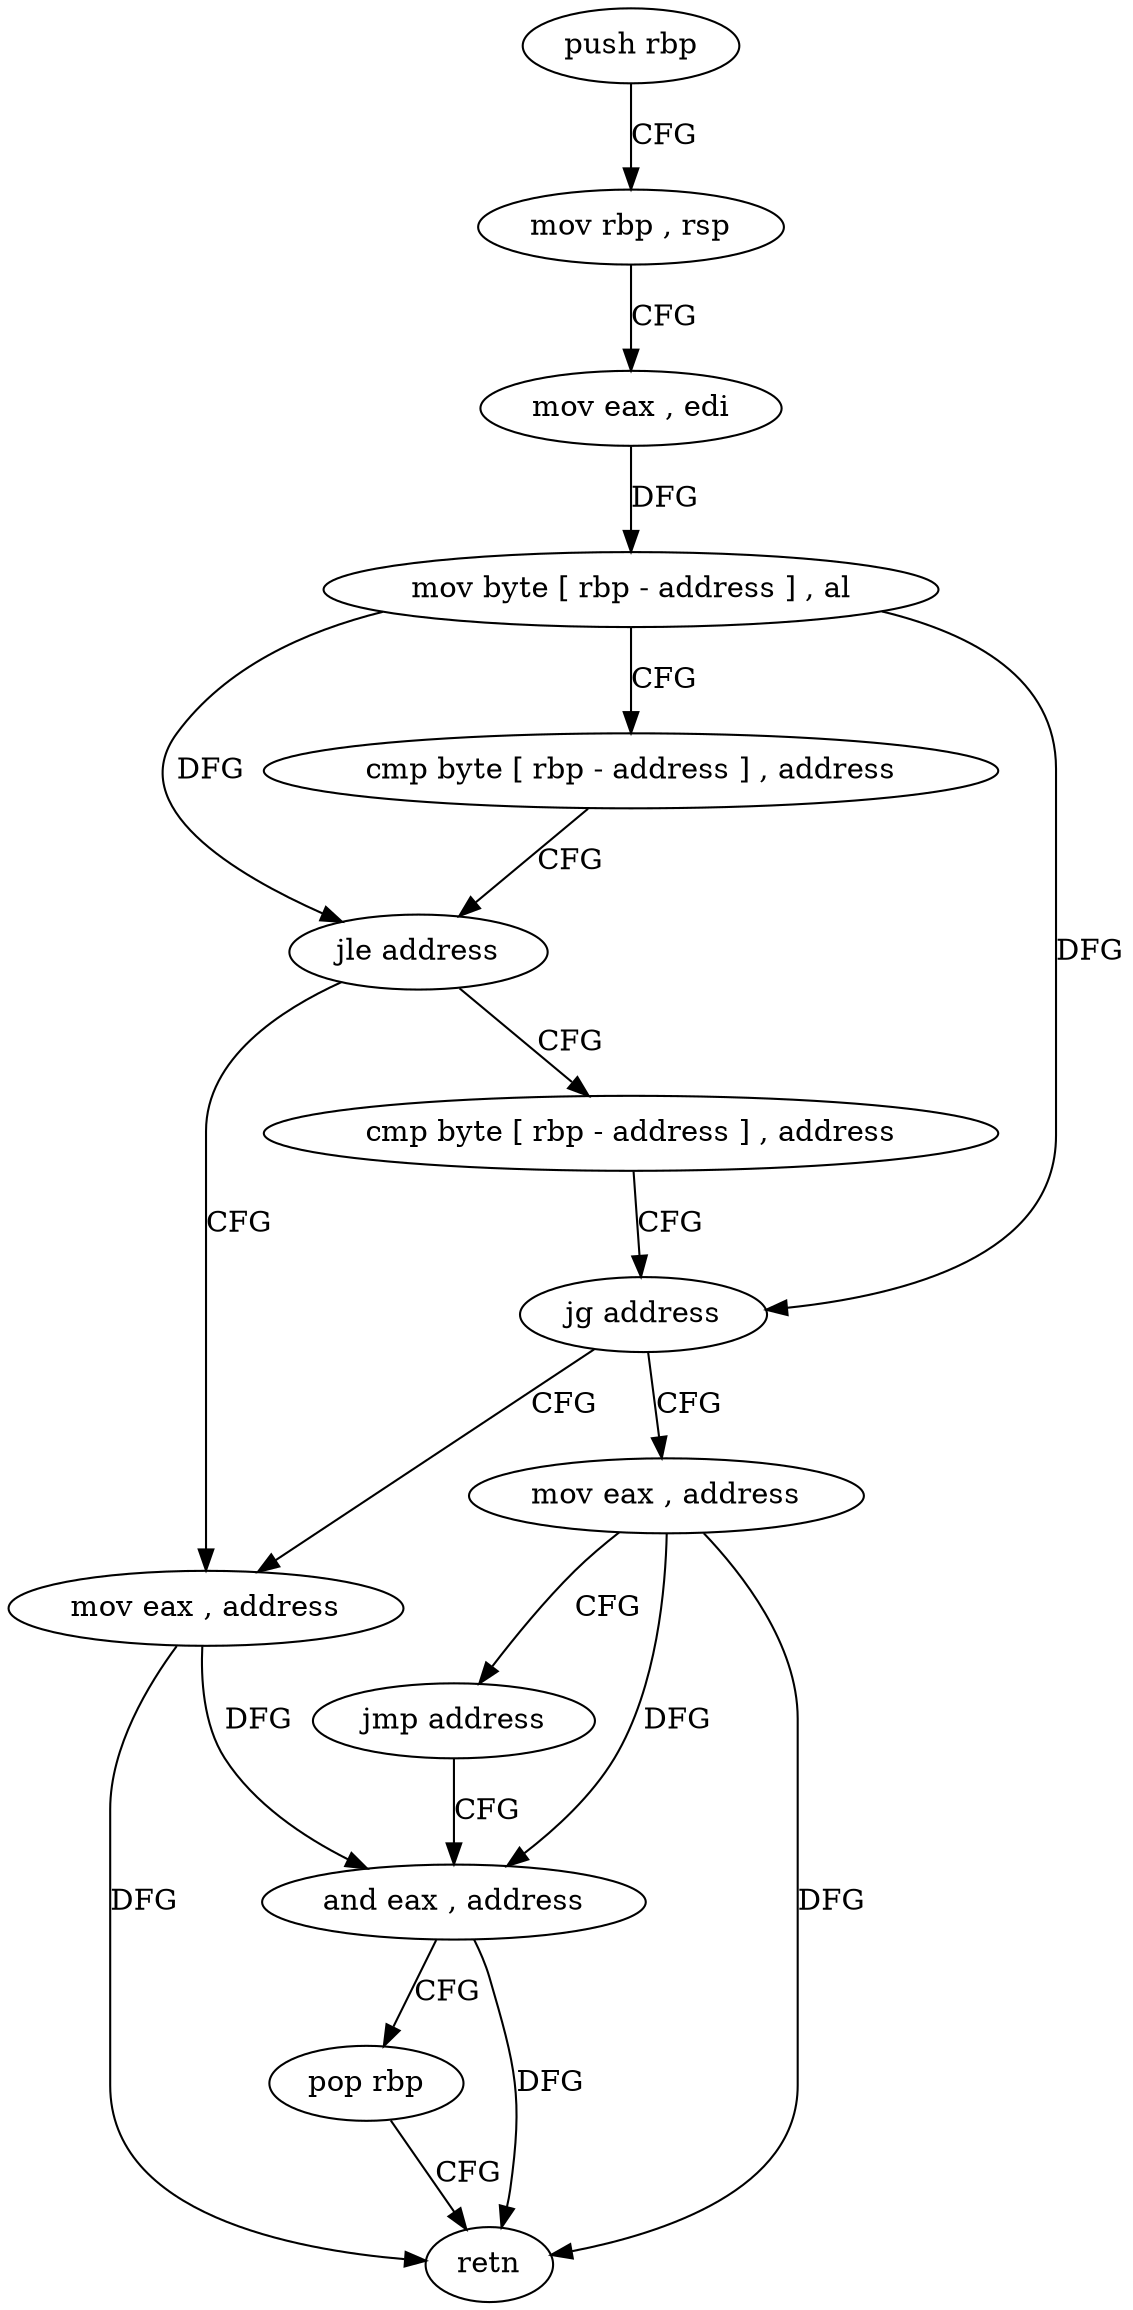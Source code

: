digraph "func" {
"4245195" [label = "push rbp" ]
"4245196" [label = "mov rbp , rsp" ]
"4245199" [label = "mov eax , edi" ]
"4245201" [label = "mov byte [ rbp - address ] , al" ]
"4245204" [label = "cmp byte [ rbp - address ] , address" ]
"4245208" [label = "jle address" ]
"4245223" [label = "mov eax , address" ]
"4245210" [label = "cmp byte [ rbp - address ] , address" ]
"4245228" [label = "and eax , address" ]
"4245214" [label = "jg address" ]
"4245216" [label = "mov eax , address" ]
"4245221" [label = "jmp address" ]
"4245231" [label = "pop rbp" ]
"4245232" [label = "retn" ]
"4245195" -> "4245196" [ label = "CFG" ]
"4245196" -> "4245199" [ label = "CFG" ]
"4245199" -> "4245201" [ label = "DFG" ]
"4245201" -> "4245204" [ label = "CFG" ]
"4245201" -> "4245208" [ label = "DFG" ]
"4245201" -> "4245214" [ label = "DFG" ]
"4245204" -> "4245208" [ label = "CFG" ]
"4245208" -> "4245223" [ label = "CFG" ]
"4245208" -> "4245210" [ label = "CFG" ]
"4245223" -> "4245228" [ label = "DFG" ]
"4245223" -> "4245232" [ label = "DFG" ]
"4245210" -> "4245214" [ label = "CFG" ]
"4245228" -> "4245231" [ label = "CFG" ]
"4245228" -> "4245232" [ label = "DFG" ]
"4245214" -> "4245223" [ label = "CFG" ]
"4245214" -> "4245216" [ label = "CFG" ]
"4245216" -> "4245221" [ label = "CFG" ]
"4245216" -> "4245228" [ label = "DFG" ]
"4245216" -> "4245232" [ label = "DFG" ]
"4245221" -> "4245228" [ label = "CFG" ]
"4245231" -> "4245232" [ label = "CFG" ]
}
